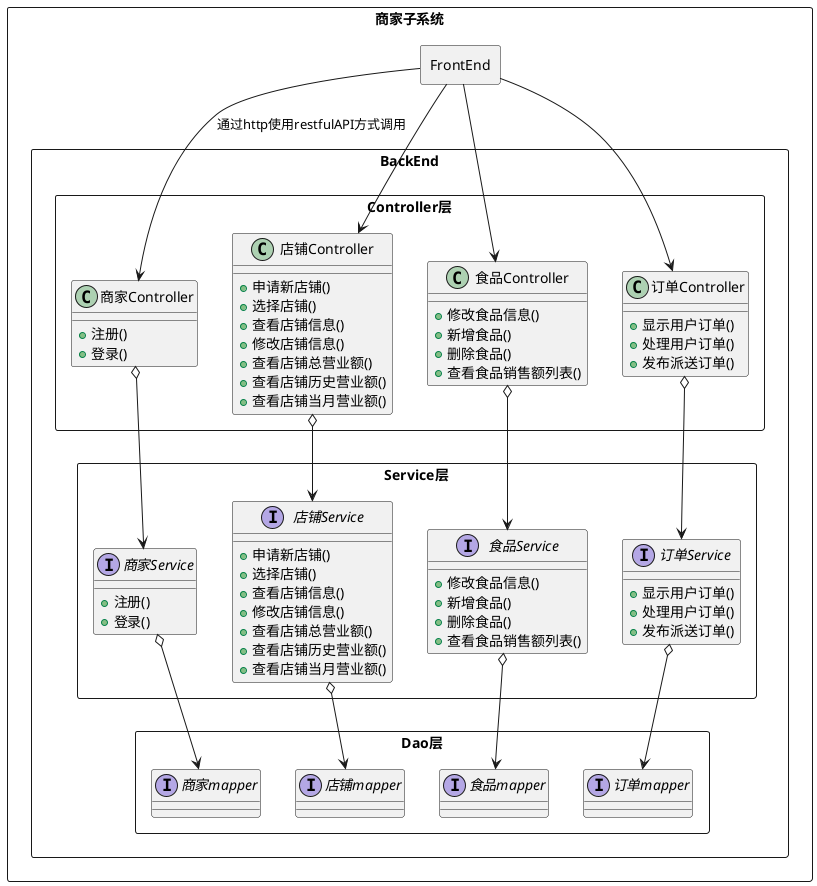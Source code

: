 @startuml
'https://plantuml.com/class-diagram

rectangle 商家子系统{

    rectangle FrontEnd{
    }

    rectangle BackEnd{

        rectangle Controller层 {
            class 商家Controller{
            +注册()
            +登录()
            }

            class 店铺Controller{
            +申请新店铺()
            +选择店铺()
            +查看店铺信息()
            +修改店铺信息()
            +查看店铺总营业额()
            +查看店铺历史营业额()
            +查看店铺当月营业额()
            }

            class 食品Controller{
            +修改食品信息()
            +新增食品()
            +删除食品()
            +查看食品销售额列表()
            }

            class 订单Controller{
            +显示用户订单()
            +处理用户订单()
            +发布派送订单()
            }
        }

        rectangle Service层{
            interface 商家Service{
            +注册()
            +登录()
            }

            interface 店铺Service{
            +申请新店铺()
            +选择店铺()
            +查看店铺信息()
            +修改店铺信息()
            +查看店铺总营业额()
            +查看店铺历史营业额()
            +查看店铺当月营业额()
            }

            interface 食品Service{
            +修改食品信息()
            +新增食品()
            +删除食品()
            +查看食品销售额列表()
            }

            interface 订单Service{
            +显示用户订单()
            +处理用户订单()
            +发布派送订单()
            }
        }

        rectangle Dao层 {
            interface 商家mapper{
            }

            interface 店铺mapper{
            }

            interface 订单mapper{
            }

            interface 食品mapper{
            }
        }
    }

    FrontEnd -->商家Controller:通过http使用restfulAPI方式调用
    FrontEnd -->店铺Controller
    FrontEnd -->食品Controller
    FrontEnd -->订单Controller

    商家Controller o--> 商家Service
    店铺Controller o--> 店铺Service
    食品Controller o--> 食品Service
    订单Controller o--> 订单Service

    商家Service o--> 商家mapper
    店铺Service o--> 店铺mapper
    食品Service o--> 食品mapper
    订单Service o--> 订单mapper

}
@enduml